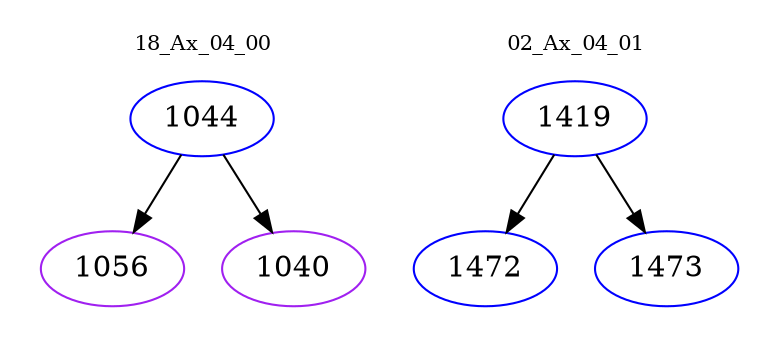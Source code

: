 digraph{
subgraph cluster_0 {
color = white
label = "18_Ax_04_00";
fontsize=10;
T0_1044 [label="1044", color="blue"]
T0_1044 -> T0_1056 [color="black"]
T0_1056 [label="1056", color="purple"]
T0_1044 -> T0_1040 [color="black"]
T0_1040 [label="1040", color="purple"]
}
subgraph cluster_1 {
color = white
label = "02_Ax_04_01";
fontsize=10;
T1_1419 [label="1419", color="blue"]
T1_1419 -> T1_1472 [color="black"]
T1_1472 [label="1472", color="blue"]
T1_1419 -> T1_1473 [color="black"]
T1_1473 [label="1473", color="blue"]
}
}

